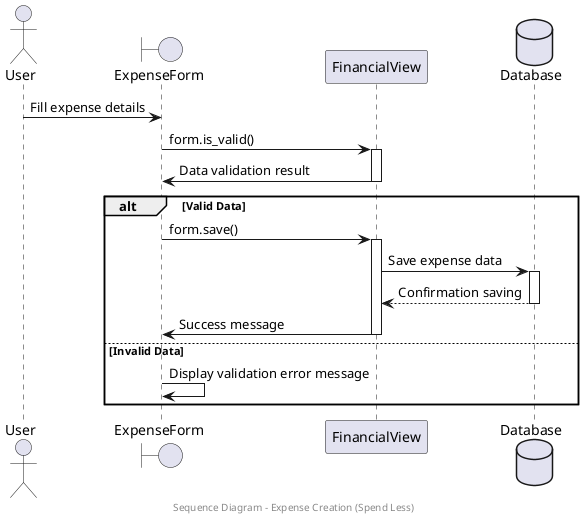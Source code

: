 @startuml
actor user as "User"
boundary form as "ExpenseForm"
participant view as "FinancialView"
database db as "Database"

user -> form: Fill expense details
form -> view:  form.is_valid()
activate view
view -> form: Data validation result
deactivate view

alt Valid Data
    form -> view: form.save()
    activate view
    view -> db: Save expense data
    activate db
    db --> view: Confirmation saving
    deactivate db
    view -> form: Success message
    deactivate view
else Invalid Data
    form -> form: Display validation error message
end

footer Sequence Diagram - Expense Creation (Spend Less)

@enduml

